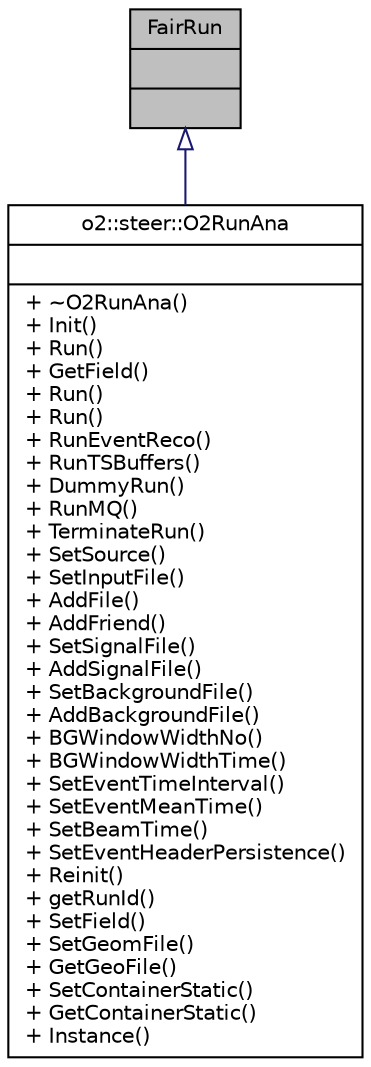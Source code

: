 digraph "FairRun"
{
 // INTERACTIVE_SVG=YES
  bgcolor="transparent";
  edge [fontname="Helvetica",fontsize="10",labelfontname="Helvetica",labelfontsize="10"];
  node [fontname="Helvetica",fontsize="10",shape=record];
  Node1 [label="{FairRun\n||}",height=0.2,width=0.4,color="black", fillcolor="grey75", style="filled" fontcolor="black"];
  Node1 -> Node2 [dir="back",color="midnightblue",fontsize="10",style="solid",arrowtail="onormal",fontname="Helvetica"];
  Node2 [label="{o2::steer::O2RunAna\n||+ ~O2RunAna()\l+ Init()\l+ Run()\l+ GetField()\l+ Run()\l+ Run()\l+ RunEventReco()\l+ RunTSBuffers()\l+ DummyRun()\l+ RunMQ()\l+ TerminateRun()\l+ SetSource()\l+ SetInputFile()\l+ AddFile()\l+ AddFriend()\l+ SetSignalFile()\l+ AddSignalFile()\l+ SetBackgroundFile()\l+ AddBackgroundFile()\l+ BGWindowWidthNo()\l+ BGWindowWidthTime()\l+ SetEventTimeInterval()\l+ SetEventMeanTime()\l+ SetBeamTime()\l+ SetEventHeaderPersistence()\l+ Reinit()\l+ getRunId()\l+ SetField()\l+ SetGeomFile()\l+ GetGeoFile()\l+ SetContainerStatic()\l+ GetContainerStatic()\l+ Instance()\l}",height=0.2,width=0.4,color="black",URL="$df/d3e/classo2_1_1steer_1_1O2RunAna.html"];
}
